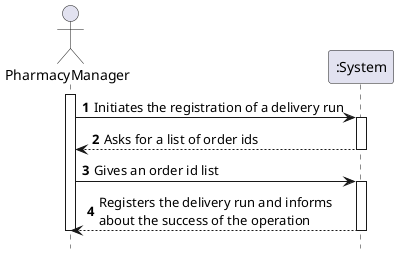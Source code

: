 @startuml
autonumber
hide footbox

actor "PharmacyManager" as U

participant ":System" as SYST

activate U

U -> SYST : Initiates the registration of a delivery run
activate SYST

SYST --> U: Asks for a list of order ids

deactivate SYST



U -> SYST : Gives an order id list
activate SYST


SYST --> U : Registers the delivery run and informs\nabout the success of the operation
deactivate SYST



deactivate U

@enduml